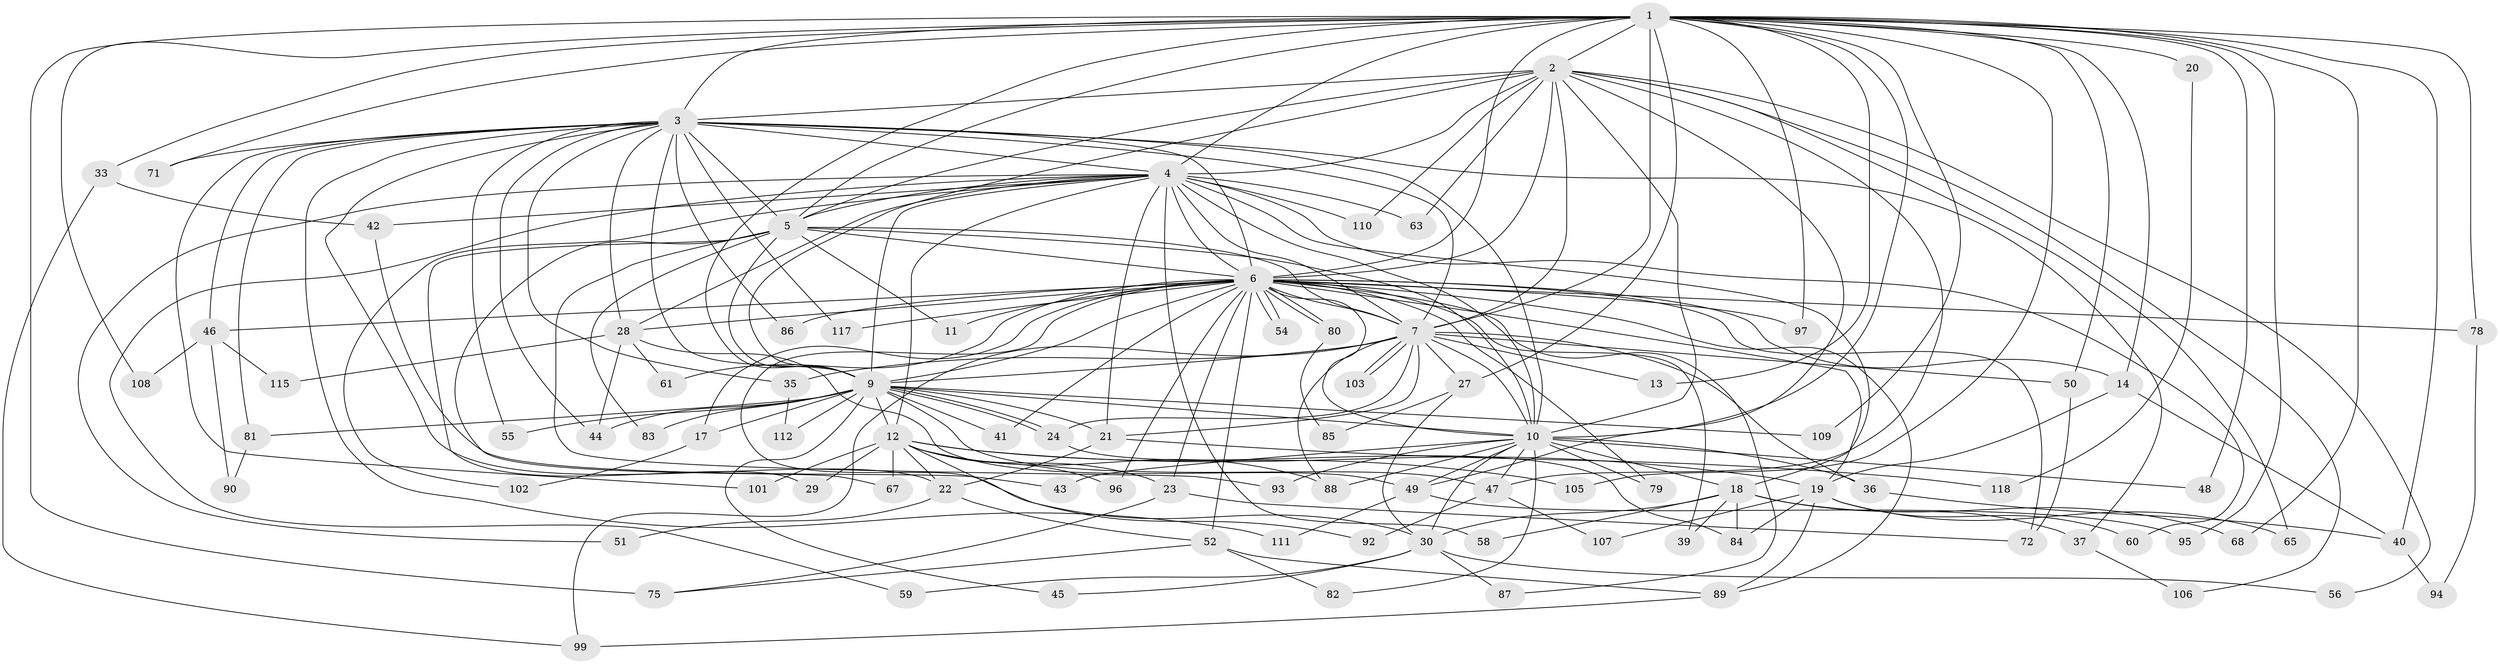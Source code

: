 // Generated by graph-tools (version 1.1) at 2025/51/02/27/25 19:51:45]
// undirected, 91 vertices, 215 edges
graph export_dot {
graph [start="1"]
  node [color=gray90,style=filled];
  1 [super="+8"];
  2 [super="+64"];
  3 [super="+16"];
  4 [super="+15"];
  5 [super="+26"];
  6 [super="+104"];
  7 [super="+114"];
  9 [super="+25"];
  10 [super="+31"];
  11;
  12 [super="+98"];
  13;
  14;
  17;
  18 [super="+38"];
  19 [super="+57"];
  20;
  21 [super="+73"];
  22 [super="+69"];
  23 [super="+76"];
  24 [super="+70"];
  27 [super="+77"];
  28 [super="+34"];
  29;
  30 [super="+32"];
  33 [super="+113"];
  35;
  36;
  37;
  39;
  40 [super="+53"];
  41;
  42;
  43;
  44 [super="+91"];
  45;
  46;
  47 [super="+66"];
  48;
  49 [super="+62"];
  50 [super="+74"];
  51;
  52 [super="+100"];
  54;
  55;
  56;
  58;
  59;
  60;
  61;
  63;
  65;
  67;
  68;
  71;
  72;
  75;
  78;
  79;
  80;
  81;
  82;
  83;
  84 [super="+116"];
  85;
  86;
  87;
  88;
  89;
  90;
  92;
  93;
  94;
  95;
  96;
  97;
  99;
  101;
  102;
  103;
  105;
  106;
  107;
  108;
  109;
  110;
  111;
  112;
  115;
  117;
  118;
  1 -- 2 [weight=2];
  1 -- 3 [weight=2];
  1 -- 4 [weight=2];
  1 -- 5 [weight=2];
  1 -- 6 [weight=2];
  1 -- 7 [weight=2];
  1 -- 9 [weight=2];
  1 -- 10 [weight=2];
  1 -- 20 [weight=2];
  1 -- 50;
  1 -- 71;
  1 -- 75 [weight=2];
  1 -- 95;
  1 -- 97;
  1 -- 109;
  1 -- 68;
  1 -- 13;
  1 -- 14;
  1 -- 78;
  1 -- 27 [weight=2];
  1 -- 33;
  1 -- 40;
  1 -- 105;
  1 -- 108;
  1 -- 48;
  2 -- 3 [weight=2];
  2 -- 4 [weight=2];
  2 -- 5;
  2 -- 6;
  2 -- 7;
  2 -- 9;
  2 -- 10;
  2 -- 47;
  2 -- 49;
  2 -- 56;
  2 -- 63;
  2 -- 65;
  2 -- 106;
  2 -- 110;
  3 -- 4;
  3 -- 5;
  3 -- 6;
  3 -- 7;
  3 -- 9;
  3 -- 10 [weight=2];
  3 -- 22;
  3 -- 28;
  3 -- 35;
  3 -- 37;
  3 -- 44;
  3 -- 46;
  3 -- 55;
  3 -- 86;
  3 -- 111;
  3 -- 117;
  3 -- 81;
  3 -- 101;
  3 -- 71;
  4 -- 5 [weight=2];
  4 -- 6 [weight=2];
  4 -- 7;
  4 -- 9;
  4 -- 10;
  4 -- 12;
  4 -- 18;
  4 -- 21;
  4 -- 42;
  4 -- 51;
  4 -- 58;
  4 -- 60;
  4 -- 63;
  4 -- 102;
  4 -- 110;
  4 -- 59;
  4 -- 28;
  5 -- 6;
  5 -- 7;
  5 -- 9 [weight=2];
  5 -- 10;
  5 -- 11;
  5 -- 29;
  5 -- 67;
  5 -- 83;
  5 -- 93;
  6 -- 7;
  6 -- 9;
  6 -- 10;
  6 -- 11;
  6 -- 14;
  6 -- 17;
  6 -- 19;
  6 -- 23;
  6 -- 28;
  6 -- 30;
  6 -- 39;
  6 -- 41;
  6 -- 46;
  6 -- 52;
  6 -- 54;
  6 -- 54;
  6 -- 61;
  6 -- 72;
  6 -- 78;
  6 -- 79;
  6 -- 80;
  6 -- 80;
  6 -- 86;
  6 -- 87;
  6 -- 96;
  6 -- 97;
  6 -- 117;
  6 -- 89;
  7 -- 9;
  7 -- 10 [weight=2];
  7 -- 13;
  7 -- 21;
  7 -- 27;
  7 -- 35;
  7 -- 36;
  7 -- 50;
  7 -- 88;
  7 -- 99;
  7 -- 103;
  7 -- 103;
  7 -- 24;
  9 -- 10;
  9 -- 12;
  9 -- 17;
  9 -- 24;
  9 -- 24;
  9 -- 41;
  9 -- 45;
  9 -- 55;
  9 -- 81;
  9 -- 83;
  9 -- 112;
  9 -- 47;
  9 -- 109;
  9 -- 21;
  9 -- 44;
  10 -- 18;
  10 -- 30;
  10 -- 36;
  10 -- 43;
  10 -- 47;
  10 -- 48;
  10 -- 79;
  10 -- 82;
  10 -- 88;
  10 -- 93;
  10 -- 49;
  12 -- 22;
  12 -- 23;
  12 -- 29;
  12 -- 67;
  12 -- 92;
  12 -- 96;
  12 -- 105;
  12 -- 19;
  12 -- 88;
  12 -- 101;
  14 -- 19;
  14 -- 40;
  17 -- 102;
  18 -- 37;
  18 -- 39;
  18 -- 58;
  18 -- 68;
  18 -- 30;
  18 -- 84;
  19 -- 65;
  19 -- 84;
  19 -- 89;
  19 -- 107;
  19 -- 60;
  20 -- 118;
  21 -- 22;
  21 -- 118;
  22 -- 51;
  22 -- 52;
  23 -- 72;
  23 -- 75;
  24 -- 84;
  27 -- 85;
  27 -- 30;
  28 -- 44;
  28 -- 49;
  28 -- 61;
  28 -- 115;
  30 -- 87;
  30 -- 56;
  30 -- 59;
  30 -- 45;
  33 -- 42;
  33 -- 99;
  35 -- 112;
  36 -- 40;
  37 -- 106;
  40 -- 94;
  42 -- 43;
  46 -- 90;
  46 -- 108;
  46 -- 115;
  47 -- 92;
  47 -- 107;
  49 -- 95;
  49 -- 111;
  50 -- 72;
  52 -- 82;
  52 -- 89;
  52 -- 75;
  78 -- 94;
  80 -- 85;
  81 -- 90;
  89 -- 99;
}
